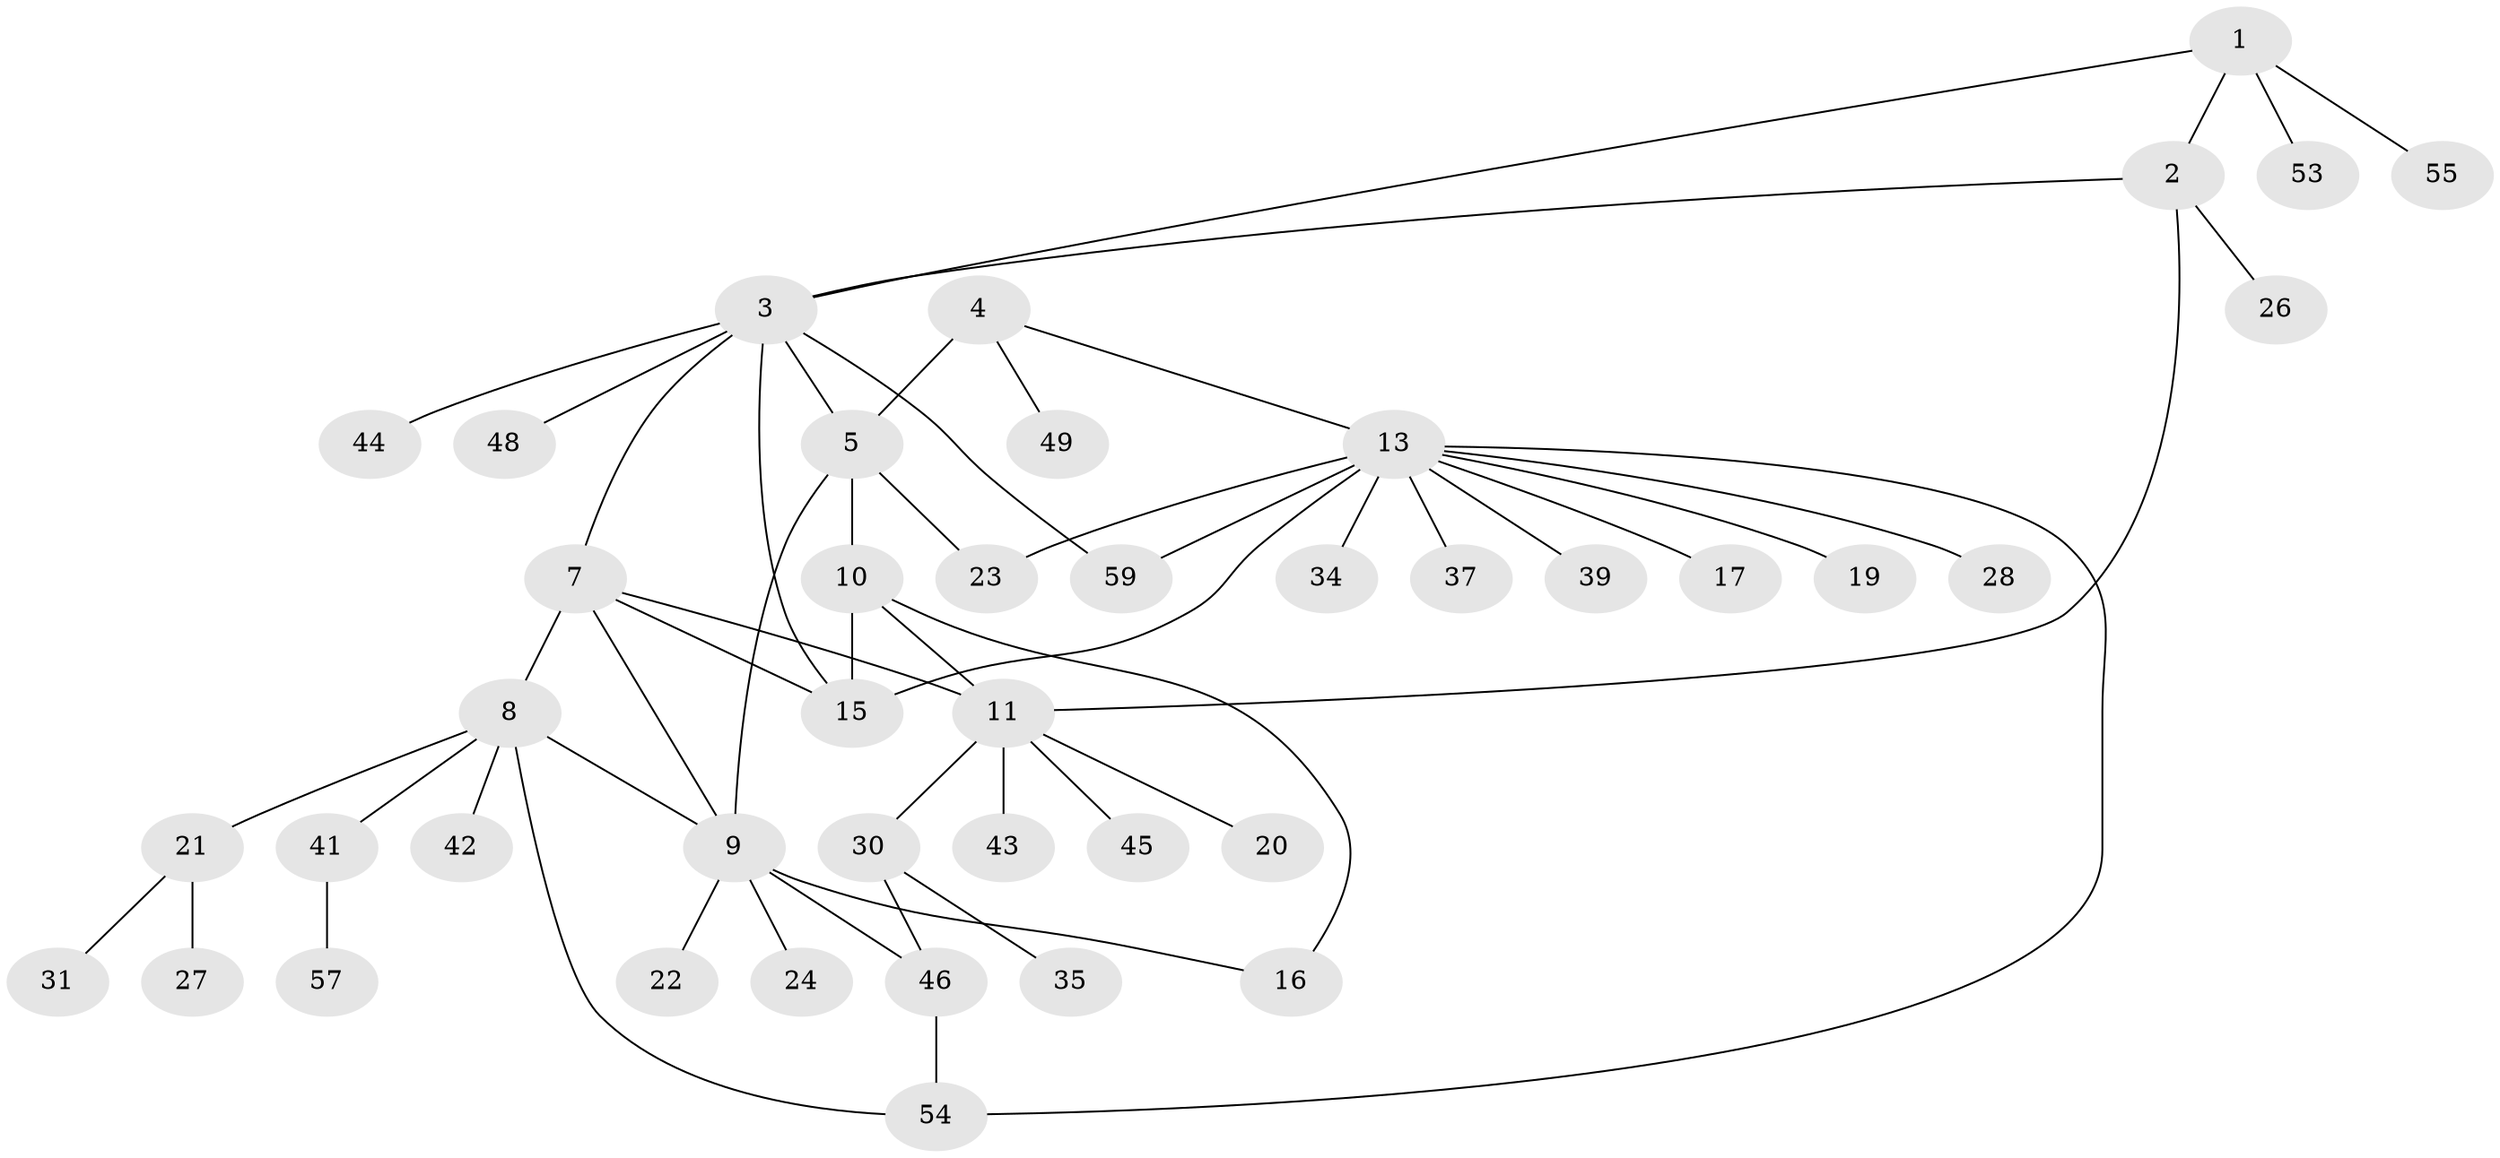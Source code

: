 // Generated by graph-tools (version 1.1) at 2025/24/03/03/25 07:24:14]
// undirected, 42 vertices, 55 edges
graph export_dot {
graph [start="1"]
  node [color=gray90,style=filled];
  1;
  2 [super="+40"];
  3 [super="+25"];
  4 [super="+6"];
  5 [super="+36"];
  7 [super="+18"];
  8 [super="+29"];
  9 [super="+33"];
  10 [super="+12"];
  11 [super="+38"];
  13 [super="+14"];
  15;
  16;
  17;
  19;
  20;
  21 [super="+32"];
  22;
  23 [super="+47"];
  24;
  26;
  27;
  28;
  30;
  31;
  34 [super="+51"];
  35 [super="+60"];
  37;
  39;
  41;
  42 [super="+50"];
  43;
  44;
  45;
  46 [super="+52"];
  48;
  49 [super="+56"];
  53;
  54 [super="+58"];
  55;
  57;
  59;
  1 -- 2;
  1 -- 3;
  1 -- 53;
  1 -- 55;
  2 -- 3;
  2 -- 11 [weight=2];
  2 -- 26;
  3 -- 5;
  3 -- 7;
  3 -- 15;
  3 -- 44;
  3 -- 48;
  3 -- 59;
  4 -- 5 [weight=2];
  4 -- 49;
  4 -- 13;
  5 -- 9;
  5 -- 23;
  5 -- 10;
  7 -- 8;
  7 -- 9;
  7 -- 11;
  7 -- 15;
  8 -- 9;
  8 -- 21;
  8 -- 41;
  8 -- 42;
  8 -- 54;
  9 -- 16;
  9 -- 22;
  9 -- 24;
  9 -- 46;
  10 -- 11 [weight=2];
  10 -- 16;
  10 -- 15;
  11 -- 20;
  11 -- 30;
  11 -- 43;
  11 -- 45;
  13 -- 15 [weight=2];
  13 -- 17;
  13 -- 23;
  13 -- 28;
  13 -- 34;
  13 -- 37;
  13 -- 39;
  13 -- 54;
  13 -- 59;
  13 -- 19;
  21 -- 27;
  21 -- 31;
  30 -- 35;
  30 -- 46;
  41 -- 57;
  46 -- 54;
}
